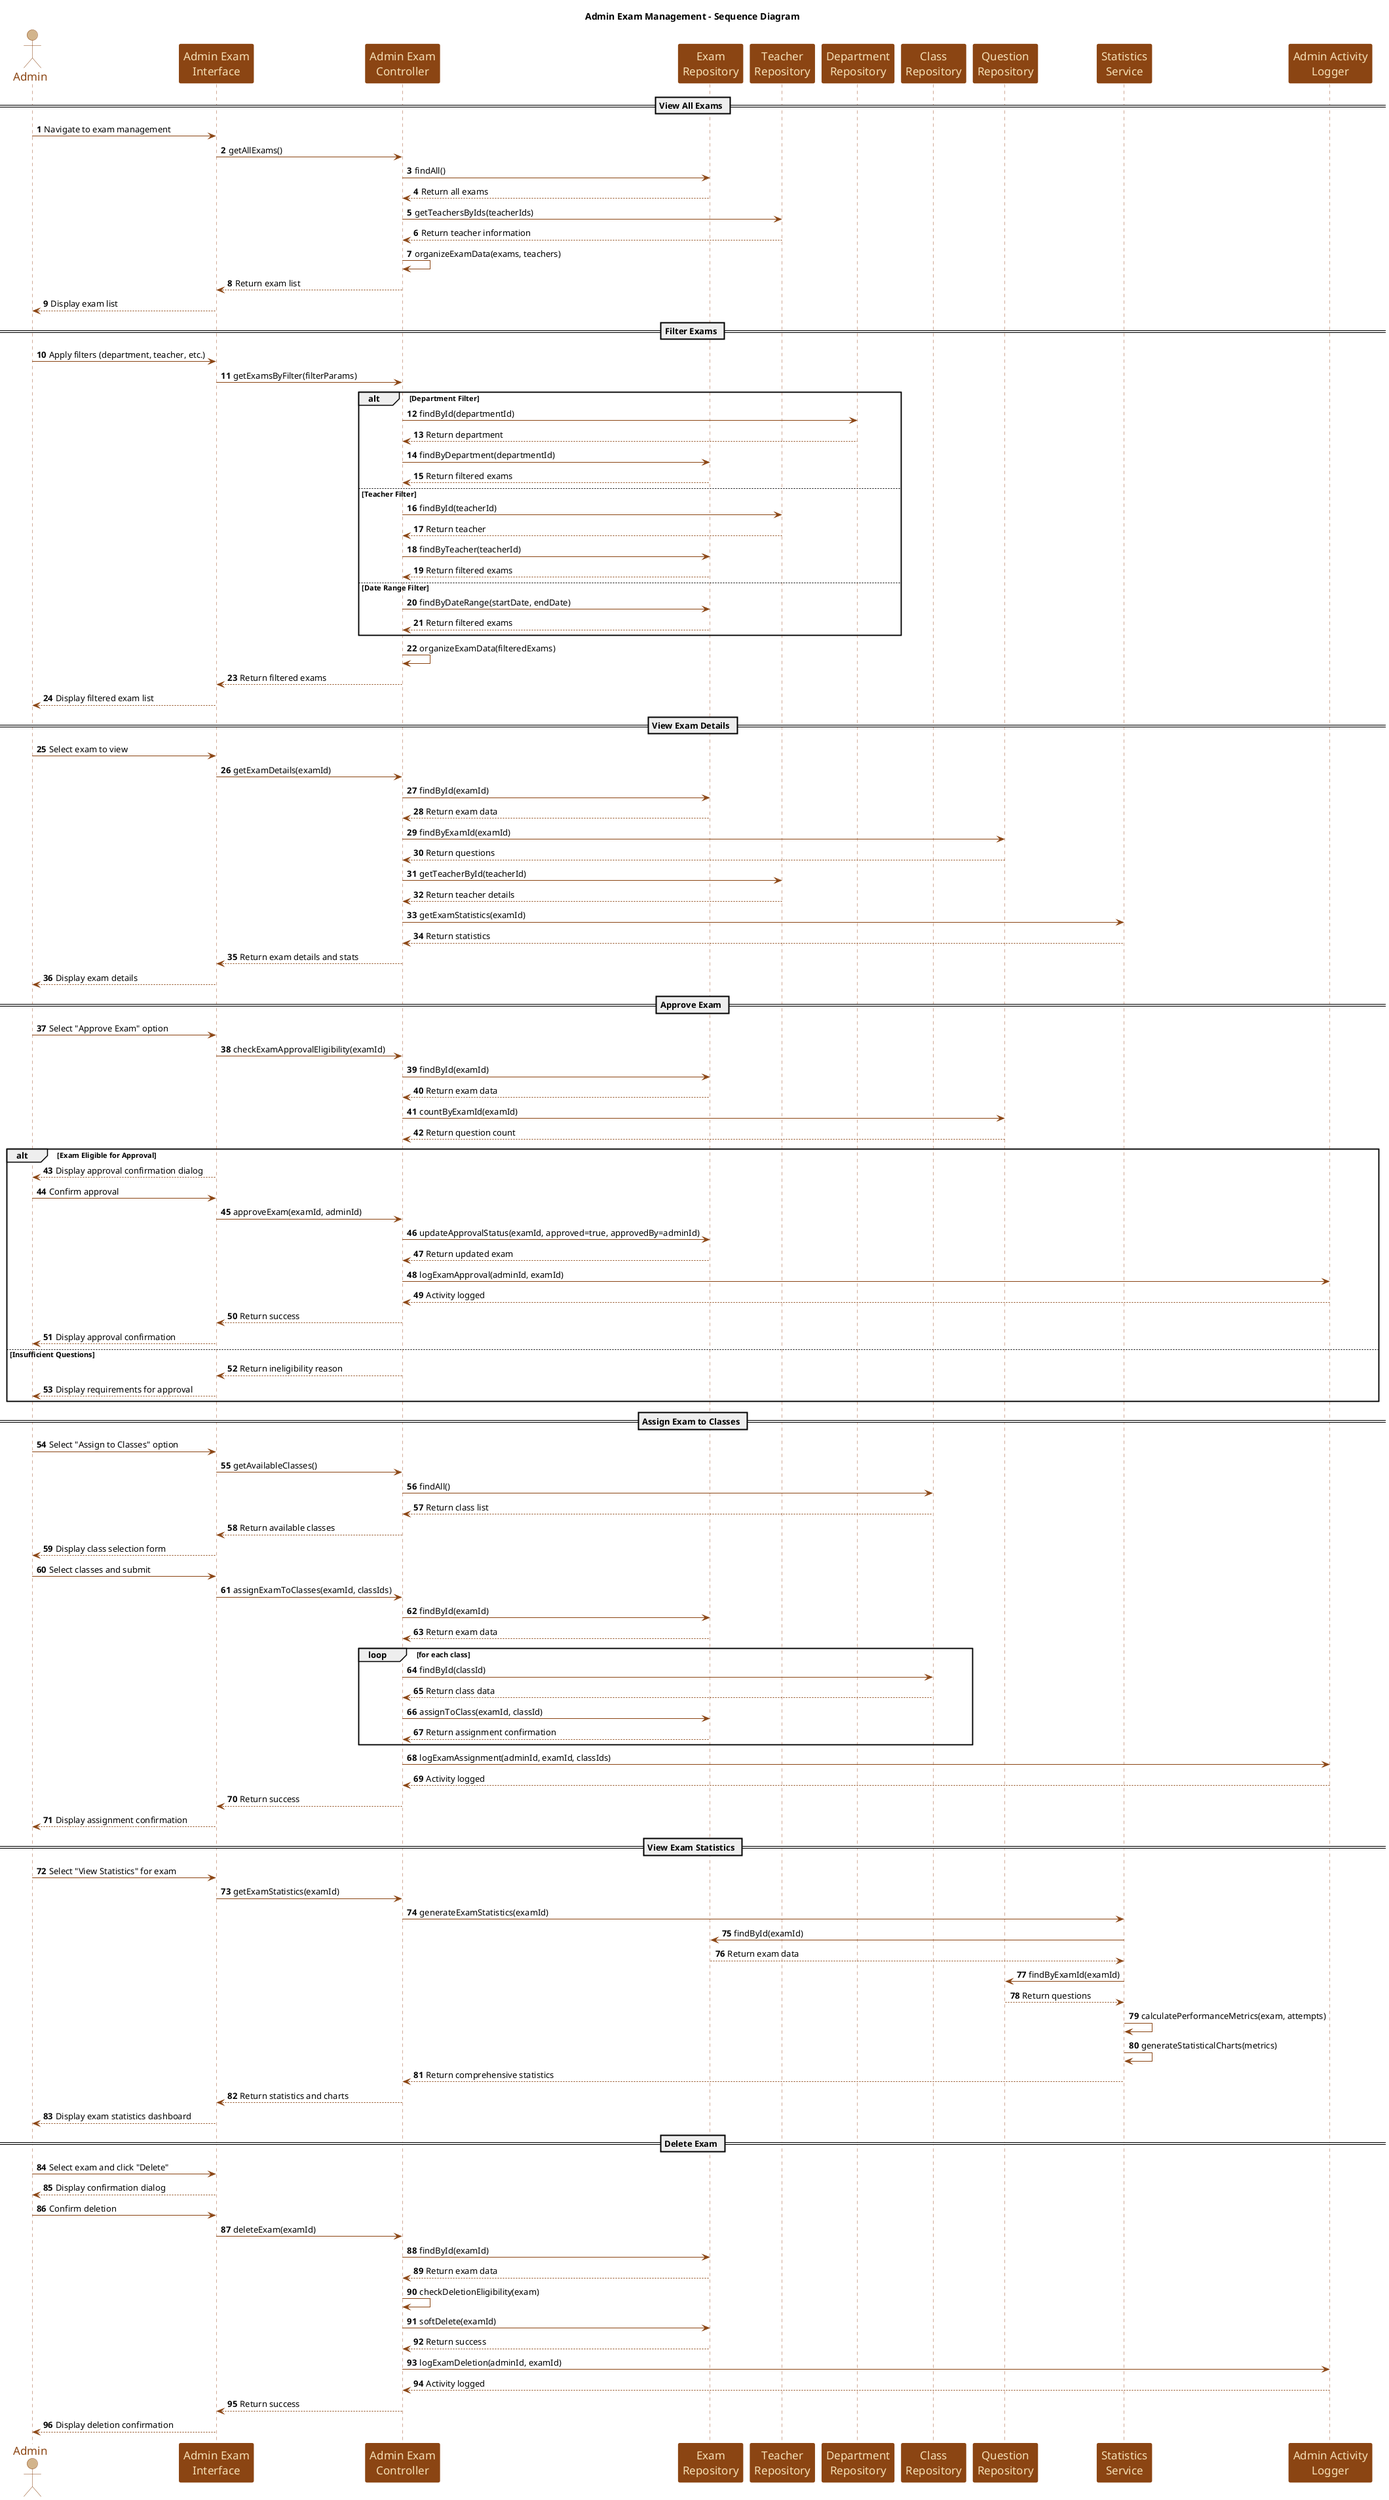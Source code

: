 @startuml
title Admin Exam Management - Sequence Diagram

skinparam sequence {
  ArrowColor SaddleBrown
  ActorBorderColor SaddleBrown
  LifeLineBorderColor Sienna
  LifeLineBackgroundColor Wheat
  
  ParticipantBorderColor SaddleBrown
  ParticipantBackgroundColor SaddleBrown
  ParticipantFontName Impact
  ParticipantFontSize 17
  ParticipantFontColor Wheat
  
  ActorBackgroundColor Tan
  ActorFontColor SaddleBrown
  ActorFontSize 17
  ActorFontName Aapex
}

actor "Admin" as admin
participant "Admin Exam\nInterface" as ui
participant "Admin Exam\nController" as controller
participant "Exam\nRepository" as examRepo
participant "Teacher\nRepository" as teacherRepo
participant "Department\nRepository" as deptRepo
participant "Class\nRepository" as classRepo
participant "Question\nRepository" as questionRepo
participant "Statistics\nService" as statsService
participant "Admin Activity\nLogger" as logger

autonumber

== View All Exams ==

admin -> ui: Navigate to exam management
ui -> controller: getAllExams()
controller -> examRepo: findAll()
examRepo --> controller: Return all exams
controller -> teacherRepo: getTeachersByIds(teacherIds)
teacherRepo --> controller: Return teacher information
controller -> controller: organizeExamData(exams, teachers)
controller --> ui: Return exam list
ui --> admin: Display exam list

== Filter Exams ==

admin -> ui: Apply filters (department, teacher, etc.)
ui -> controller: getExamsByFilter(filterParams)

alt Department Filter
    controller -> deptRepo: findById(departmentId)
    deptRepo --> controller: Return department
    controller -> examRepo: findByDepartment(departmentId)
    examRepo --> controller: Return filtered exams
else Teacher Filter
    controller -> teacherRepo: findById(teacherId)
    teacherRepo --> controller: Return teacher
    controller -> examRepo: findByTeacher(teacherId)
    examRepo --> controller: Return filtered exams
else Date Range Filter
    controller -> examRepo: findByDateRange(startDate, endDate)
    examRepo --> controller: Return filtered exams
end

controller -> controller: organizeExamData(filteredExams)
controller --> ui: Return filtered exams
ui --> admin: Display filtered exam list

== View Exam Details ==

admin -> ui: Select exam to view
ui -> controller: getExamDetails(examId)
controller -> examRepo: findById(examId)
examRepo --> controller: Return exam data
controller -> questionRepo: findByExamId(examId)
questionRepo --> controller: Return questions
controller -> teacherRepo: getTeacherById(teacherId)
teacherRepo --> controller: Return teacher details
controller -> statsService: getExamStatistics(examId)
statsService --> controller: Return statistics
controller --> ui: Return exam details and stats
ui --> admin: Display exam details

== Approve Exam ==

admin -> ui: Select "Approve Exam" option
ui -> controller: checkExamApprovalEligibility(examId)
controller -> examRepo: findById(examId)
examRepo --> controller: Return exam data
controller -> questionRepo: countByExamId(examId)
questionRepo --> controller: Return question count

alt Exam Eligible for Approval
    ui --> admin: Display approval confirmation dialog
    admin -> ui: Confirm approval
    ui -> controller: approveExam(examId, adminId)
    controller -> examRepo: updateApprovalStatus(examId, approved=true, approvedBy=adminId)
    examRepo --> controller: Return updated exam
    controller -> logger: logExamApproval(adminId, examId)
    logger --> controller: Activity logged
    controller --> ui: Return success
    ui --> admin: Display approval confirmation
else Insufficient Questions
    controller --> ui: Return ineligibility reason
    ui --> admin: Display requirements for approval
end

== Assign Exam to Classes ==

admin -> ui: Select "Assign to Classes" option
ui -> controller: getAvailableClasses()
controller -> classRepo: findAll()
classRepo --> controller: Return class list
controller --> ui: Return available classes
ui --> admin: Display class selection form

admin -> ui: Select classes and submit
ui -> controller: assignExamToClasses(examId, classIds)
controller -> examRepo: findById(examId)
examRepo --> controller: Return exam data

loop for each class
    controller -> classRepo: findById(classId)
    classRepo --> controller: Return class data
    controller -> examRepo: assignToClass(examId, classId)
    examRepo --> controller: Return assignment confirmation
end

controller -> logger: logExamAssignment(adminId, examId, classIds)
logger --> controller: Activity logged
controller --> ui: Return success
ui --> admin: Display assignment confirmation

== View Exam Statistics ==

admin -> ui: Select "View Statistics" for exam
ui -> controller: getExamStatistics(examId)
controller -> statsService: generateExamStatistics(examId)
statsService -> examRepo: findById(examId)
examRepo --> statsService: Return exam data
statsService -> questionRepo: findByExamId(examId)
questionRepo --> statsService: Return questions

statsService -> statsService: calculatePerformanceMetrics(exam, attempts)
statsService -> statsService: generateStatisticalCharts(metrics)
statsService --> controller: Return comprehensive statistics
controller --> ui: Return statistics and charts
ui --> admin: Display exam statistics dashboard

== Delete Exam ==

admin -> ui: Select exam and click "Delete"
ui --> admin: Display confirmation dialog
admin -> ui: Confirm deletion
ui -> controller: deleteExam(examId)
controller -> examRepo: findById(examId)
examRepo --> controller: Return exam data
controller -> controller: checkDeletionEligibility(exam)
controller -> examRepo: softDelete(examId)
examRepo --> controller: Return success
controller -> logger: logExamDeletion(adminId, examId)
logger --> controller: Activity logged
controller --> ui: Return success
ui --> admin: Display deletion confirmation

@enduml 